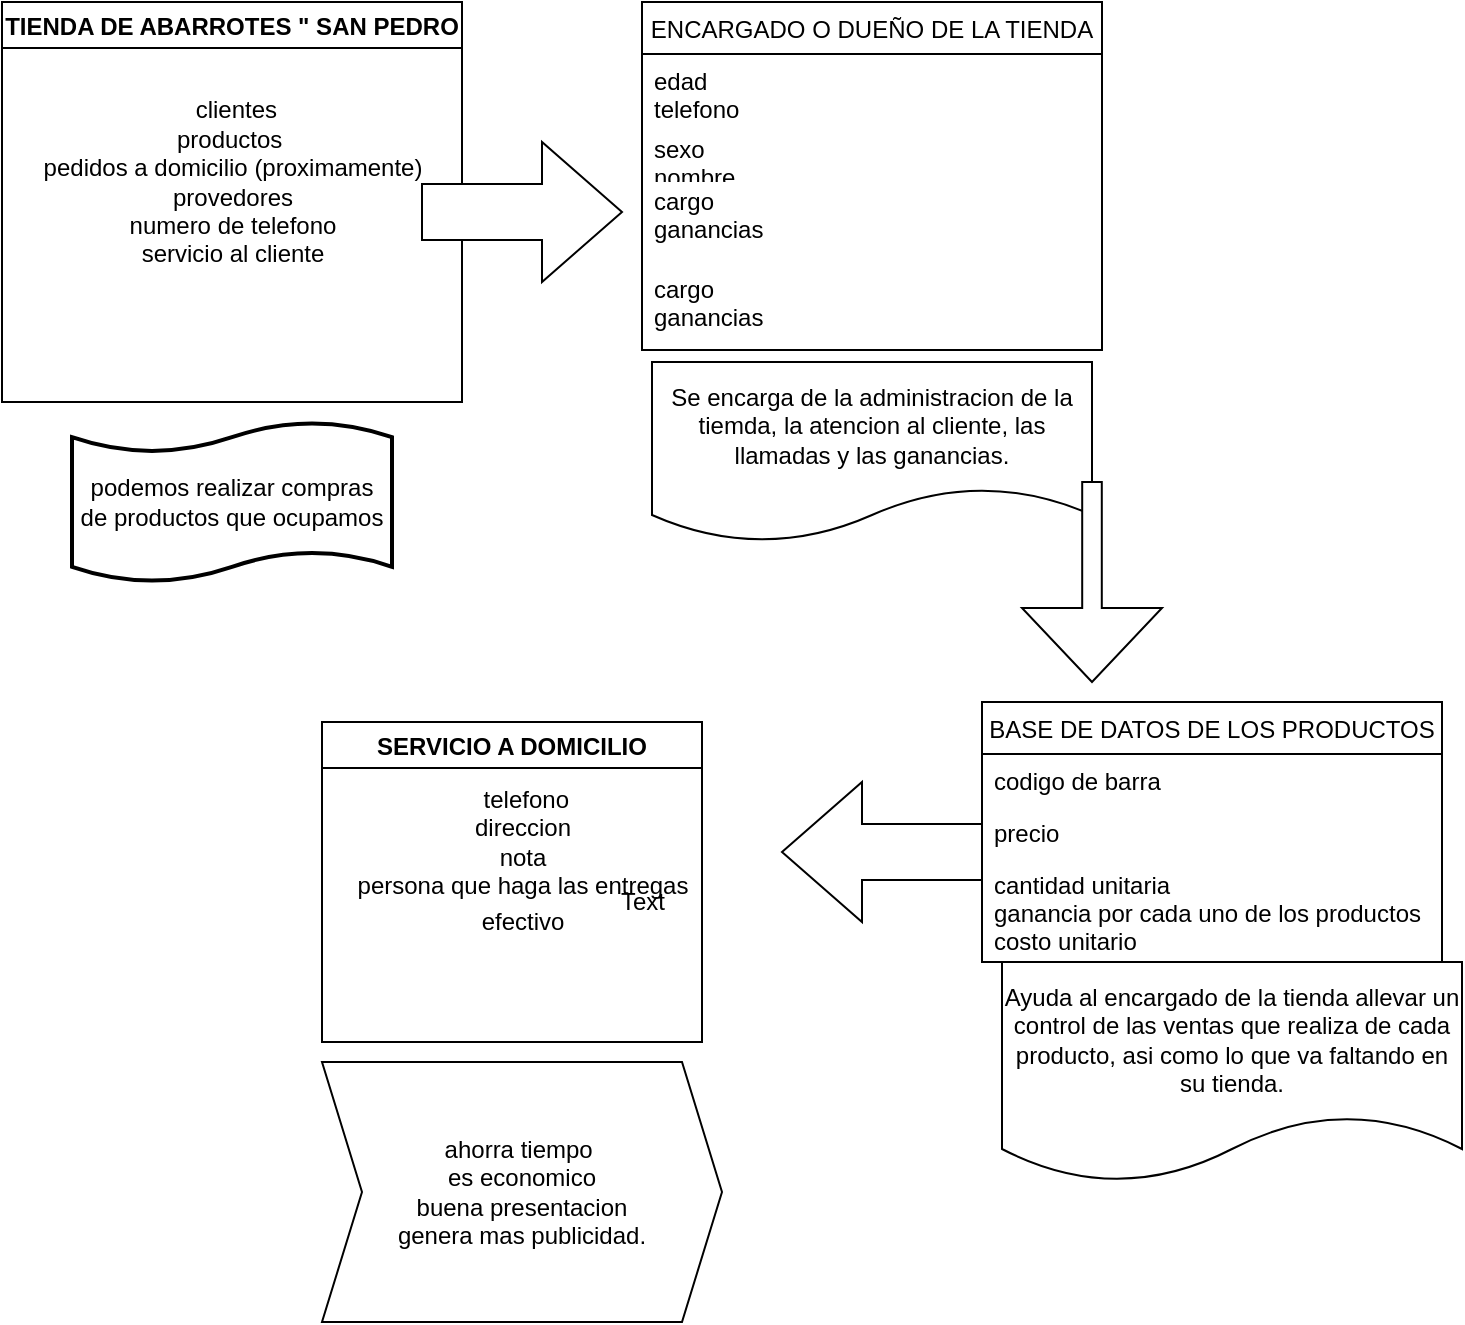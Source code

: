 <mxfile version="14.9.6" type="device"><diagram id="dsLsRpoCyG6l3m-WE9R2" name="Página-1"><mxGraphModel dx="1420" dy="823" grid="1" gridSize="10" guides="1" tooltips="1" connect="1" arrows="1" fold="1" page="1" pageScale="1" pageWidth="827" pageHeight="1169" math="0" shadow="0"><root><mxCell id="0"/><mxCell id="1" parent="0"/><mxCell id="RsQxC9u4xARPJ8a-5_2M-3" value="TIENDA DE ABARROTES &quot; SAN PEDRO" style="swimlane;" vertex="1" parent="1"><mxGeometry x="30" y="50" width="230" height="200" as="geometry"/></mxCell><mxCell id="RsQxC9u4xARPJ8a-5_2M-4" value="&amp;nbsp;clientes&lt;br&gt;productos&amp;nbsp;&lt;br&gt;pedidos a domicilio (proximamente)&lt;br&gt;provedores&lt;br&gt;numero de telefono&lt;br&gt;servicio al cliente" style="text;html=1;align=center;verticalAlign=middle;resizable=0;points=[];autosize=1;strokeColor=none;" vertex="1" parent="RsQxC9u4xARPJ8a-5_2M-3"><mxGeometry x="15" y="45" width="200" height="90" as="geometry"/></mxCell><mxCell id="RsQxC9u4xARPJ8a-5_2M-6" value="podemos realizar compras de productos que ocupamos" style="shape=tape;whiteSpace=wrap;html=1;strokeWidth=2;size=0.19" vertex="1" parent="1"><mxGeometry x="65" y="260" width="160" height="80" as="geometry"/></mxCell><mxCell id="RsQxC9u4xARPJ8a-5_2M-7" value="" style="html=1;shadow=0;dashed=0;align=center;verticalAlign=middle;shape=mxgraph.arrows2.arrow;dy=0.6;dx=40;notch=0;" vertex="1" parent="1"><mxGeometry x="240" y="120" width="100" height="70" as="geometry"/></mxCell><mxCell id="RsQxC9u4xARPJ8a-5_2M-8" value="ENCARGADO O DUEÑO DE LA TIENDA" style="swimlane;fontStyle=0;childLayout=stackLayout;horizontal=1;startSize=26;horizontalStack=0;resizeParent=1;resizeParentMax=0;resizeLast=0;collapsible=1;marginBottom=0;" vertex="1" parent="1"><mxGeometry x="350" y="50" width="230" height="174" as="geometry"/></mxCell><mxCell id="RsQxC9u4xARPJ8a-5_2M-9" value="edad&#10;telefono&#10;" style="text;strokeColor=none;fillColor=none;align=left;verticalAlign=top;spacingLeft=4;spacingRight=4;overflow=hidden;rotatable=0;points=[[0,0.5],[1,0.5]];portConstraint=eastwest;" vertex="1" parent="RsQxC9u4xARPJ8a-5_2M-8"><mxGeometry y="26" width="230" height="34" as="geometry"/></mxCell><mxCell id="RsQxC9u4xARPJ8a-5_2M-10" value="sexo&#10;nombre" style="text;strokeColor=none;fillColor=none;align=left;verticalAlign=top;spacingLeft=4;spacingRight=4;overflow=hidden;rotatable=0;points=[[0,0.5],[1,0.5]];portConstraint=eastwest;" vertex="1" parent="RsQxC9u4xARPJ8a-5_2M-8"><mxGeometry y="60" width="230" height="26" as="geometry"/></mxCell><mxCell id="RsQxC9u4xARPJ8a-5_2M-11" value="cargo&#10;ganancias" style="text;strokeColor=none;fillColor=none;align=left;verticalAlign=top;spacingLeft=4;spacingRight=4;overflow=hidden;rotatable=0;points=[[0,0.5],[1,0.5]];portConstraint=eastwest;" vertex="1" parent="RsQxC9u4xARPJ8a-5_2M-8"><mxGeometry y="86" width="230" height="44" as="geometry"/></mxCell><mxCell id="RsQxC9u4xARPJ8a-5_2M-14" value="cargo&#10;ganancias" style="text;strokeColor=none;fillColor=none;align=left;verticalAlign=top;spacingLeft=4;spacingRight=4;overflow=hidden;rotatable=0;points=[[0,0.5],[1,0.5]];portConstraint=eastwest;" vertex="1" parent="RsQxC9u4xARPJ8a-5_2M-8"><mxGeometry y="130" width="230" height="44" as="geometry"/></mxCell><mxCell id="RsQxC9u4xARPJ8a-5_2M-13" value="Se encarga de la administracion de la tiemda, la atencion al cliente, las llamadas y las ganancias." style="shape=document;whiteSpace=wrap;html=1;boundedLbl=1;" vertex="1" parent="1"><mxGeometry x="355" y="230" width="220" height="90" as="geometry"/></mxCell><mxCell id="RsQxC9u4xARPJ8a-5_2M-16" value="" style="html=1;shadow=0;dashed=0;align=center;verticalAlign=middle;shape=mxgraph.arrows2.arrow;dy=0.86;dx=37;direction=south;notch=0;" vertex="1" parent="1"><mxGeometry x="540" y="290" width="70" height="100" as="geometry"/></mxCell><mxCell id="RsQxC9u4xARPJ8a-5_2M-17" value="BASE DE DATOS DE LOS PRODUCTOS" style="swimlane;fontStyle=0;childLayout=stackLayout;horizontal=1;startSize=26;horizontalStack=0;resizeParent=1;resizeParentMax=0;resizeLast=0;collapsible=1;marginBottom=0;" vertex="1" parent="1"><mxGeometry x="520" y="400" width="230" height="130" as="geometry"/></mxCell><mxCell id="RsQxC9u4xARPJ8a-5_2M-18" value="codigo de barra" style="text;strokeColor=none;fillColor=none;align=left;verticalAlign=top;spacingLeft=4;spacingRight=4;overflow=hidden;rotatable=0;points=[[0,0.5],[1,0.5]];portConstraint=eastwest;" vertex="1" parent="RsQxC9u4xARPJ8a-5_2M-17"><mxGeometry y="26" width="230" height="26" as="geometry"/></mxCell><mxCell id="RsQxC9u4xARPJ8a-5_2M-19" value="precio" style="text;strokeColor=none;fillColor=none;align=left;verticalAlign=top;spacingLeft=4;spacingRight=4;overflow=hidden;rotatable=0;points=[[0,0.5],[1,0.5]];portConstraint=eastwest;" vertex="1" parent="RsQxC9u4xARPJ8a-5_2M-17"><mxGeometry y="52" width="230" height="26" as="geometry"/></mxCell><mxCell id="RsQxC9u4xARPJ8a-5_2M-20" value="cantidad unitaria&#10;ganancia por cada uno de los productos&#10;costo unitario" style="text;strokeColor=none;fillColor=none;align=left;verticalAlign=top;spacingLeft=4;spacingRight=4;overflow=hidden;rotatable=0;points=[[0,0.5],[1,0.5]];portConstraint=eastwest;" vertex="1" parent="RsQxC9u4xARPJ8a-5_2M-17"><mxGeometry y="78" width="230" height="52" as="geometry"/></mxCell><mxCell id="RsQxC9u4xARPJ8a-5_2M-21" value="Ayuda al encargado de la tienda allevar un control de las ventas que realiza de cada producto, asi como lo que va faltando en su tienda." style="shape=document;whiteSpace=wrap;html=1;boundedLbl=1;" vertex="1" parent="1"><mxGeometry x="530" y="530" width="230" height="110" as="geometry"/></mxCell><mxCell id="RsQxC9u4xARPJ8a-5_2M-23" value="" style="html=1;shadow=0;dashed=0;align=center;verticalAlign=middle;shape=mxgraph.arrows2.arrow;dy=0.6;dx=40;flipH=1;notch=0;" vertex="1" parent="1"><mxGeometry x="420" y="440" width="100" height="70" as="geometry"/></mxCell><mxCell id="RsQxC9u4xARPJ8a-5_2M-24" value="SERVICIO A DOMICILIO" style="swimlane;" vertex="1" parent="1"><mxGeometry x="190" y="410" width="190" height="160" as="geometry"/></mxCell><mxCell id="RsQxC9u4xARPJ8a-5_2M-32" value="efectivo" style="text;html=1;align=center;verticalAlign=middle;resizable=0;points=[];autosize=1;strokeColor=none;" vertex="1" parent="RsQxC9u4xARPJ8a-5_2M-24"><mxGeometry x="70" y="90" width="60" height="20" as="geometry"/></mxCell><mxCell id="RsQxC9u4xARPJ8a-5_2M-25" value="Text" style="text;html=1;align=center;verticalAlign=middle;resizable=0;points=[];autosize=1;strokeColor=none;" vertex="1" parent="1"><mxGeometry x="330" y="490" width="40" height="20" as="geometry"/></mxCell><mxCell id="RsQxC9u4xARPJ8a-5_2M-29" value="&amp;nbsp;telefono&lt;br&gt;direccion&lt;br&gt;nota&lt;br&gt;persona que haga las entregas&lt;br&gt;" style="text;html=1;align=center;verticalAlign=middle;resizable=0;points=[];autosize=1;strokeColor=none;" vertex="1" parent="1"><mxGeometry x="200" y="440" width="180" height="60" as="geometry"/></mxCell><mxCell id="RsQxC9u4xARPJ8a-5_2M-37" value="ahorra tiempo&amp;nbsp;&lt;br&gt;es economico&lt;br&gt;buena presentacion&lt;br&gt;genera mas publicidad." style="shape=step;perimeter=stepPerimeter;whiteSpace=wrap;html=1;fixedSize=1;" vertex="1" parent="1"><mxGeometry x="190" y="580" width="200" height="130" as="geometry"/></mxCell></root></mxGraphModel></diagram></mxfile>